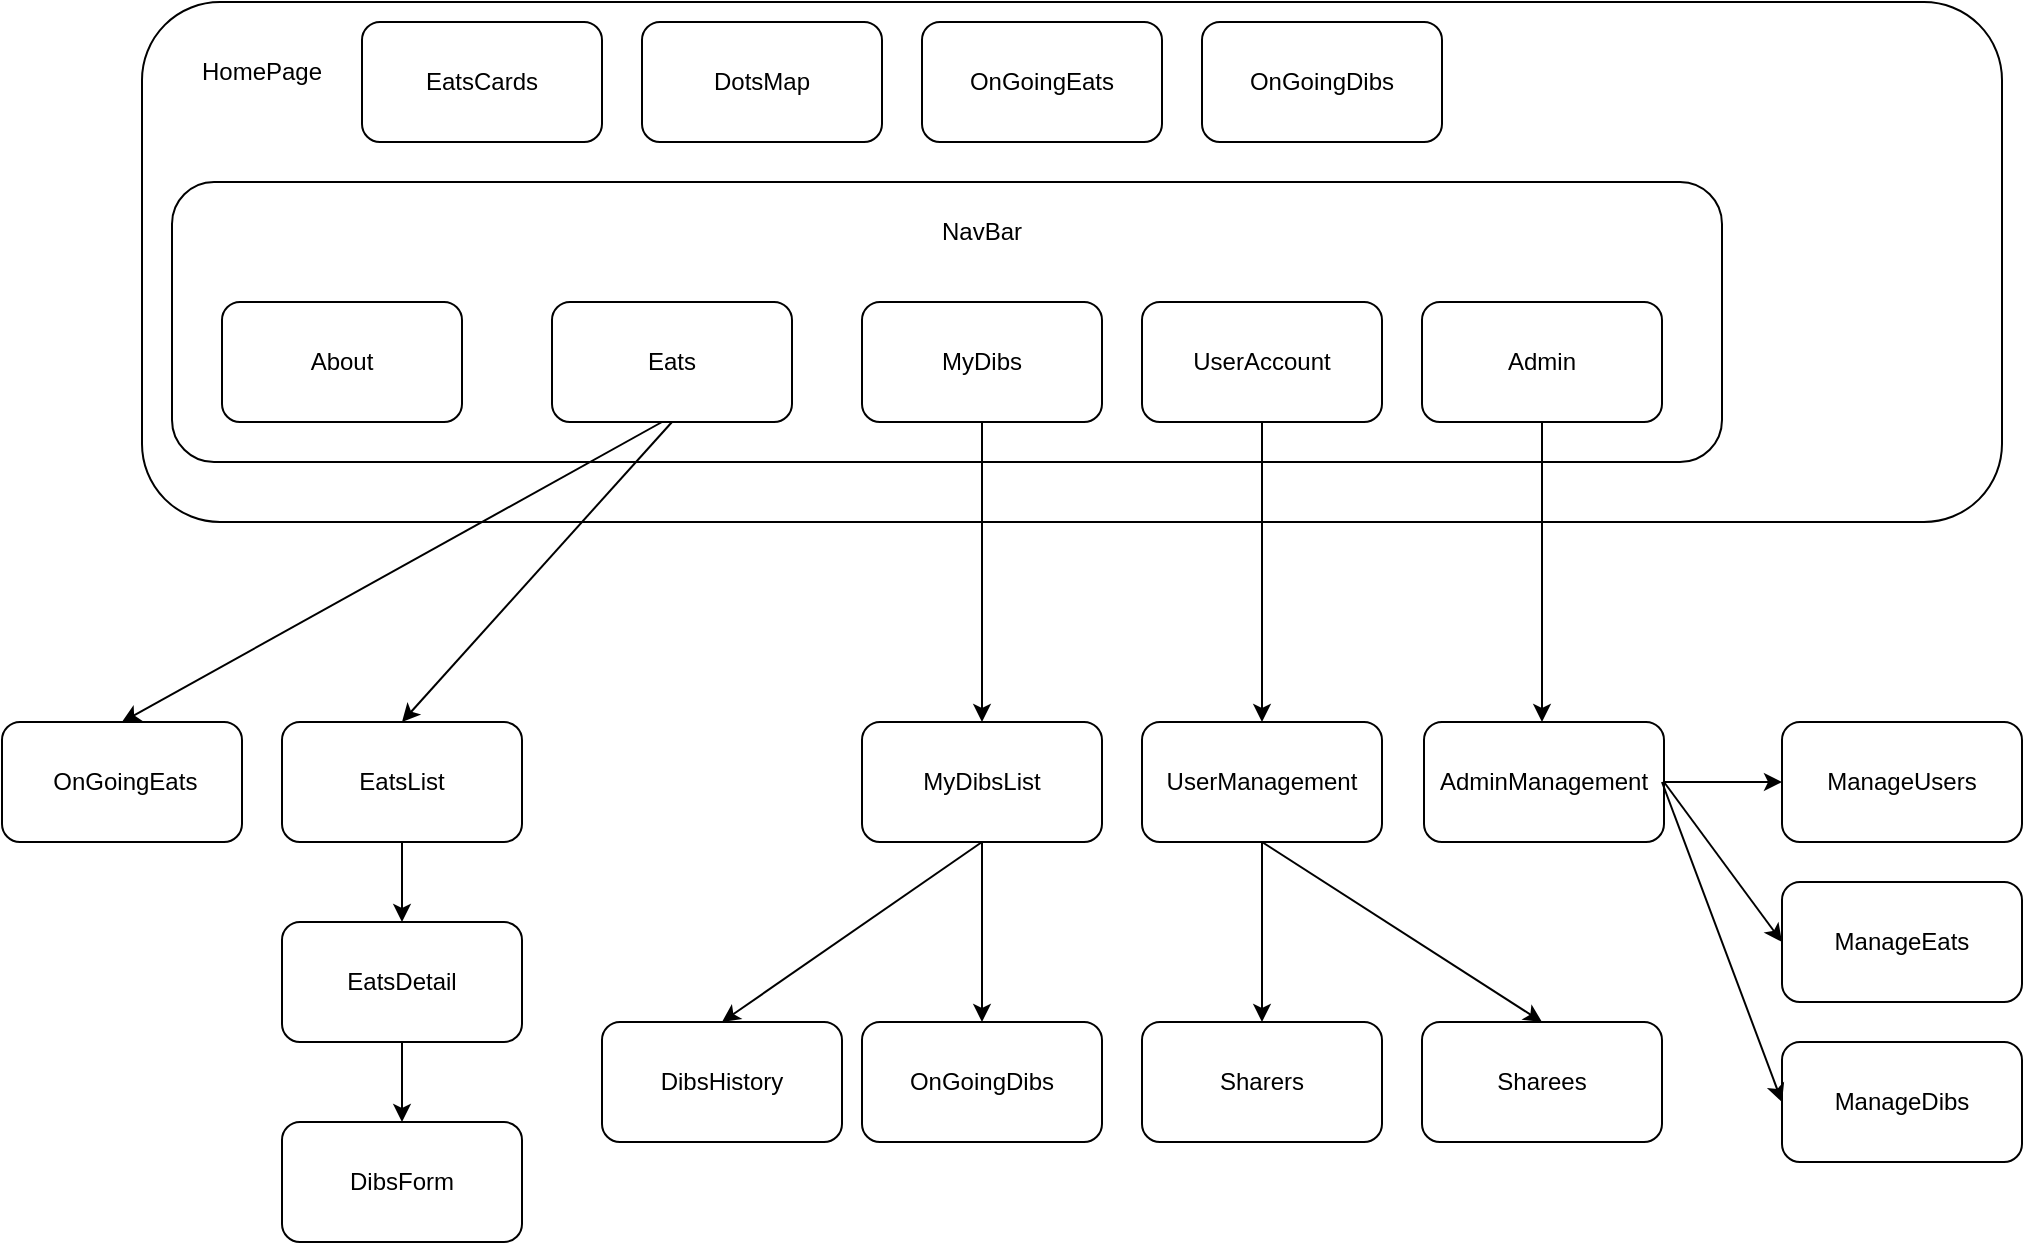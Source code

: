 <mxfile>
    <diagram id="fBvhwpozcFTh1RLcFCyL" name="Page-1">
        <mxGraphModel dx="2139" dy="1143" grid="1" gridSize="10" guides="1" tooltips="1" connect="1" arrows="1" fold="1" page="1" pageScale="1" pageWidth="850" pageHeight="1100" math="0" shadow="0">
            <root>
                <mxCell id="0"/>
                <mxCell id="1" parent="0"/>
                <mxCell id="2" value="" style="rounded=1;whiteSpace=wrap;html=1;" vertex="1" parent="1">
                    <mxGeometry x="-750" y="120" width="930" height="260" as="geometry"/>
                </mxCell>
                <mxCell id="8" value="" style="rounded=1;whiteSpace=wrap;html=1;" vertex="1" parent="1">
                    <mxGeometry x="-735" y="210" width="775" height="140" as="geometry"/>
                </mxCell>
                <mxCell id="3" value="About" style="rounded=1;whiteSpace=wrap;html=1;" vertex="1" parent="1">
                    <mxGeometry x="-710" y="270" width="120" height="60" as="geometry"/>
                </mxCell>
                <mxCell id="4" value="Eats&lt;br&gt;" style="rounded=1;whiteSpace=wrap;html=1;" vertex="1" parent="1">
                    <mxGeometry x="-545" y="270" width="120" height="60" as="geometry"/>
                </mxCell>
                <mxCell id="5" value="UserAccount" style="rounded=1;whiteSpace=wrap;html=1;" vertex="1" parent="1">
                    <mxGeometry x="-250" y="270" width="120" height="60" as="geometry"/>
                </mxCell>
                <mxCell id="6" value="Admin" style="rounded=1;whiteSpace=wrap;html=1;" vertex="1" parent="1">
                    <mxGeometry x="-110" y="270" width="120" height="60" as="geometry"/>
                </mxCell>
                <mxCell id="9" value="NavBar" style="text;strokeColor=none;align=center;fillColor=none;html=1;verticalAlign=middle;whiteSpace=wrap;rounded=0;" vertex="1" parent="1">
                    <mxGeometry x="-360" y="220" width="60" height="30" as="geometry"/>
                </mxCell>
                <mxCell id="13" value="HomePage" style="text;strokeColor=none;align=center;fillColor=none;html=1;verticalAlign=middle;whiteSpace=wrap;rounded=0;" vertex="1" parent="1">
                    <mxGeometry x="-720" y="140" width="60" height="30" as="geometry"/>
                </mxCell>
                <mxCell id="15" value="" style="endArrow=classic;html=1;exitX=0.5;exitY=1;exitDx=0;exitDy=0;entryX=0.5;entryY=0;entryDx=0;entryDy=0;" edge="1" parent="1" source="4" target="19">
                    <mxGeometry width="50" height="50" relative="1" as="geometry">
                        <mxPoint x="-430" y="430" as="sourcePoint"/>
                        <mxPoint x="-420" y="480" as="targetPoint"/>
                    </mxGeometry>
                </mxCell>
                <mxCell id="16" value="" style="endArrow=classic;html=1;exitX=0.5;exitY=1;exitDx=0;exitDy=0;entryX=0.5;entryY=0;entryDx=0;entryDy=0;" edge="1" parent="1" source="5" target="20">
                    <mxGeometry width="50" height="50" relative="1" as="geometry">
                        <mxPoint x="-380" y="460" as="sourcePoint"/>
                        <mxPoint x="-230" y="480" as="targetPoint"/>
                    </mxGeometry>
                </mxCell>
                <mxCell id="17" value="" style="endArrow=classic;html=1;exitX=0.5;exitY=1;exitDx=0;exitDy=0;" edge="1" parent="1" source="6">
                    <mxGeometry width="50" height="50" relative="1" as="geometry">
                        <mxPoint x="-380" y="460" as="sourcePoint"/>
                        <mxPoint x="-50" y="480" as="targetPoint"/>
                    </mxGeometry>
                </mxCell>
                <mxCell id="19" value="EatsList" style="rounded=1;whiteSpace=wrap;html=1;" vertex="1" parent="1">
                    <mxGeometry x="-680" y="480" width="120" height="60" as="geometry"/>
                </mxCell>
                <mxCell id="20" value="UserManagement" style="rounded=1;whiteSpace=wrap;html=1;" vertex="1" parent="1">
                    <mxGeometry x="-250" y="480" width="120" height="60" as="geometry"/>
                </mxCell>
                <mxCell id="21" value="Sharers" style="rounded=1;whiteSpace=wrap;html=1;" vertex="1" parent="1">
                    <mxGeometry x="-250" y="630" width="120" height="60" as="geometry"/>
                </mxCell>
                <mxCell id="22" value="Sharees" style="rounded=1;whiteSpace=wrap;html=1;" vertex="1" parent="1">
                    <mxGeometry x="-110" y="630" width="120" height="60" as="geometry"/>
                </mxCell>
                <mxCell id="23" value="" style="endArrow=classic;html=1;exitX=0.5;exitY=1;exitDx=0;exitDy=0;entryX=0.5;entryY=0;entryDx=0;entryDy=0;" edge="1" parent="1" source="20" target="22">
                    <mxGeometry width="50" height="50" relative="1" as="geometry">
                        <mxPoint x="-530" y="620" as="sourcePoint"/>
                        <mxPoint x="-460" y="410" as="targetPoint"/>
                        <Array as="points"/>
                    </mxGeometry>
                </mxCell>
                <mxCell id="24" value="" style="endArrow=classic;html=1;exitX=0.5;exitY=1;exitDx=0;exitDy=0;entryX=0.5;entryY=0;entryDx=0;entryDy=0;" edge="1" parent="1" source="20" target="21">
                    <mxGeometry width="50" height="50" relative="1" as="geometry">
                        <mxPoint x="-520" y="630" as="sourcePoint"/>
                        <mxPoint x="-450" y="420" as="targetPoint"/>
                        <Array as="points"/>
                    </mxGeometry>
                </mxCell>
                <mxCell id="25" value="AdminManagement" style="rounded=1;whiteSpace=wrap;html=1;" vertex="1" parent="1">
                    <mxGeometry x="-109" y="480" width="120" height="60" as="geometry"/>
                </mxCell>
                <mxCell id="34" value="ManageUsers" style="rounded=1;whiteSpace=wrap;html=1;" vertex="1" parent="1">
                    <mxGeometry x="70" y="480" width="120" height="60" as="geometry"/>
                </mxCell>
                <mxCell id="35" value="ManageEats" style="rounded=1;whiteSpace=wrap;html=1;" vertex="1" parent="1">
                    <mxGeometry x="70" y="560" width="120" height="60" as="geometry"/>
                </mxCell>
                <mxCell id="36" value="" style="endArrow=classic;html=1;exitX=1;exitY=0.5;exitDx=0;exitDy=0;entryX=0;entryY=0.5;entryDx=0;entryDy=0;" edge="1" parent="1" source="25" target="34">
                    <mxGeometry width="50" height="50" relative="1" as="geometry">
                        <mxPoint x="-130" y="510" as="sourcePoint"/>
                        <mxPoint x="-80" y="460" as="targetPoint"/>
                    </mxGeometry>
                </mxCell>
                <mxCell id="37" value="" style="endArrow=classic;html=1;exitX=1;exitY=0.5;exitDx=0;exitDy=0;entryX=0;entryY=0.5;entryDx=0;entryDy=0;" edge="1" parent="1" source="25" target="35">
                    <mxGeometry width="50" height="50" relative="1" as="geometry">
                        <mxPoint x="-30" y="440" as="sourcePoint"/>
                        <mxPoint x="-80" y="460" as="targetPoint"/>
                    </mxGeometry>
                </mxCell>
                <mxCell id="38" value="ManageDibs" style="rounded=1;whiteSpace=wrap;html=1;" vertex="1" parent="1">
                    <mxGeometry x="70" y="640" width="120" height="60" as="geometry"/>
                </mxCell>
                <mxCell id="39" value="" style="endArrow=classic;html=1;entryX=0;entryY=0.5;entryDx=0;entryDy=0;" edge="1" parent="1" target="38">
                    <mxGeometry width="50" height="50" relative="1" as="geometry">
                        <mxPoint x="10" y="510" as="sourcePoint"/>
                        <mxPoint x="-80" y="460" as="targetPoint"/>
                    </mxGeometry>
                </mxCell>
                <mxCell id="40" value="MyDibs" style="rounded=1;whiteSpace=wrap;html=1;" vertex="1" parent="1">
                    <mxGeometry x="-390" y="270" width="120" height="60" as="geometry"/>
                </mxCell>
                <mxCell id="42" value="EatsDetail" style="rounded=1;whiteSpace=wrap;html=1;" vertex="1" parent="1">
                    <mxGeometry x="-680" y="580" width="120" height="60" as="geometry"/>
                </mxCell>
                <mxCell id="43" value="" style="endArrow=classic;html=1;exitX=0.5;exitY=1;exitDx=0;exitDy=0;entryX=0.5;entryY=0;entryDx=0;entryDy=0;" edge="1" parent="1" source="19" target="42">
                    <mxGeometry width="50" height="50" relative="1" as="geometry">
                        <mxPoint x="-320" y="620" as="sourcePoint"/>
                        <mxPoint x="-270" y="570" as="targetPoint"/>
                    </mxGeometry>
                </mxCell>
                <mxCell id="44" value="DibsForm" style="rounded=1;whiteSpace=wrap;html=1;" vertex="1" parent="1">
                    <mxGeometry x="-680" y="680" width="120" height="60" as="geometry"/>
                </mxCell>
                <mxCell id="45" value="" style="endArrow=classic;html=1;exitX=0.5;exitY=1;exitDx=0;exitDy=0;entryX=0.5;entryY=0;entryDx=0;entryDy=0;" edge="1" parent="1" source="42" target="44">
                    <mxGeometry width="50" height="50" relative="1" as="geometry">
                        <mxPoint x="-320" y="620" as="sourcePoint"/>
                        <mxPoint x="-270" y="570" as="targetPoint"/>
                    </mxGeometry>
                </mxCell>
                <mxCell id="46" value="MyDibsList" style="rounded=1;whiteSpace=wrap;html=1;" vertex="1" parent="1">
                    <mxGeometry x="-390" y="480" width="120" height="60" as="geometry"/>
                </mxCell>
                <mxCell id="47" value="" style="endArrow=classic;html=1;exitX=0.5;exitY=1;exitDx=0;exitDy=0;entryX=0.5;entryY=0;entryDx=0;entryDy=0;" edge="1" parent="1" source="40" target="46">
                    <mxGeometry width="50" height="50" relative="1" as="geometry">
                        <mxPoint x="-320" y="620" as="sourcePoint"/>
                        <mxPoint x="-270" y="570" as="targetPoint"/>
                    </mxGeometry>
                </mxCell>
                <mxCell id="48" value="EatsCards" style="rounded=1;whiteSpace=wrap;html=1;" vertex="1" parent="1">
                    <mxGeometry x="-640" y="130" width="120" height="60" as="geometry"/>
                </mxCell>
                <mxCell id="49" value="DotsMap" style="rounded=1;whiteSpace=wrap;html=1;" vertex="1" parent="1">
                    <mxGeometry x="-500" y="130" width="120" height="60" as="geometry"/>
                </mxCell>
                <mxCell id="50" value="OnGoingDibs" style="rounded=1;whiteSpace=wrap;html=1;" vertex="1" parent="1">
                    <mxGeometry x="-390" y="630" width="120" height="60" as="geometry"/>
                </mxCell>
                <mxCell id="51" value="DibsHistory" style="rounded=1;whiteSpace=wrap;html=1;" vertex="1" parent="1">
                    <mxGeometry x="-520" y="630" width="120" height="60" as="geometry"/>
                </mxCell>
                <mxCell id="52" value="" style="endArrow=classic;html=1;exitX=0.5;exitY=1;exitDx=0;exitDy=0;entryX=0.5;entryY=0;entryDx=0;entryDy=0;" edge="1" parent="1" source="46" target="50">
                    <mxGeometry width="50" height="50" relative="1" as="geometry">
                        <mxPoint x="-320" y="620" as="sourcePoint"/>
                        <mxPoint x="-270" y="570" as="targetPoint"/>
                    </mxGeometry>
                </mxCell>
                <mxCell id="53" value="" style="endArrow=classic;html=1;entryX=0.5;entryY=0;entryDx=0;entryDy=0;" edge="1" parent="1" target="51">
                    <mxGeometry width="50" height="50" relative="1" as="geometry">
                        <mxPoint x="-330" y="540" as="sourcePoint"/>
                        <mxPoint x="-270" y="570" as="targetPoint"/>
                    </mxGeometry>
                </mxCell>
                <mxCell id="56" value="OnGoingEats" style="rounded=1;whiteSpace=wrap;html=1;" vertex="1" parent="1">
                    <mxGeometry x="-360" y="130" width="120" height="60" as="geometry"/>
                </mxCell>
                <mxCell id="57" value="OnGoingDibs" style="rounded=1;whiteSpace=wrap;html=1;" vertex="1" parent="1">
                    <mxGeometry x="-220" y="130" width="120" height="60" as="geometry"/>
                </mxCell>
                <mxCell id="58" value="&amp;nbsp;OnGoingEats" style="rounded=1;whiteSpace=wrap;html=1;" vertex="1" parent="1">
                    <mxGeometry x="-820" y="480" width="120" height="60" as="geometry"/>
                </mxCell>
                <mxCell id="59" value="" style="endArrow=classic;html=1;entryX=0.5;entryY=0;entryDx=0;entryDy=0;" edge="1" parent="1" target="58">
                    <mxGeometry width="50" height="50" relative="1" as="geometry">
                        <mxPoint x="-490" y="330" as="sourcePoint"/>
                        <mxPoint x="-280" y="640" as="targetPoint"/>
                    </mxGeometry>
                </mxCell>
            </root>
        </mxGraphModel>
    </diagram>
</mxfile>